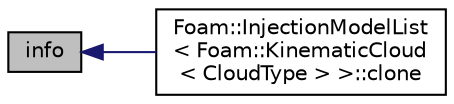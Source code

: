 digraph "info"
{
  bgcolor="transparent";
  edge [fontname="Helvetica",fontsize="10",labelfontname="Helvetica",labelfontsize="10"];
  node [fontname="Helvetica",fontsize="10",shape=record];
  rankdir="LR";
  Node1 [label="info",height=0.2,width=0.4,color="black", fillcolor="grey75", style="filled", fontcolor="black"];
  Node1 -> Node2 [dir="back",color="midnightblue",fontsize="10",style="solid",fontname="Helvetica"];
  Node2 [label="Foam::InjectionModelList\l\< Foam::KinematicCloud\l\< CloudType \> \>::clone",height=0.2,width=0.4,color="black",URL="$a01102.html#a79967c7d93cb290c424e1444a144c059",tooltip="Construct and return a clone. "];
}
